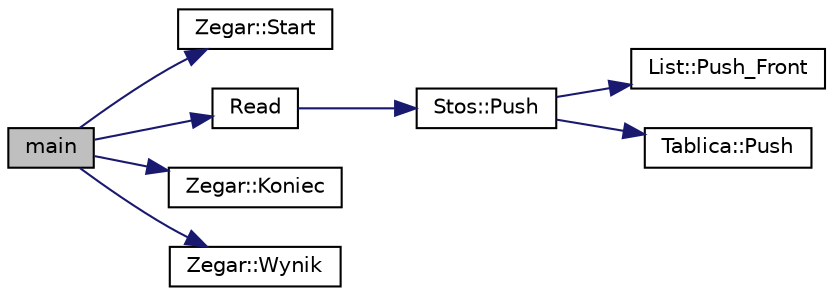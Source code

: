digraph "main"
{
  edge [fontname="Helvetica",fontsize="10",labelfontname="Helvetica",labelfontsize="10"];
  node [fontname="Helvetica",fontsize="10",shape=record];
  rankdir="LR";
  Node1 [label="main",height=0.2,width=0.4,color="black", fillcolor="grey75", style="filled" fontcolor="black"];
  Node1 -> Node2 [color="midnightblue",fontsize="10",style="solid",fontname="Helvetica"];
  Node2 [label="Zegar::Start",height=0.2,width=0.4,color="black", fillcolor="white", style="filled",URL="$class_zegar.html#af747dc3a9d58207618ec877990900b80"];
  Node1 -> Node3 [color="midnightblue",fontsize="10",style="solid",fontname="Helvetica"];
  Node3 [label="Read",height=0.2,width=0.4,color="black", fillcolor="white", style="filled",URL="$plik_8cpp.html#a603d1d2e8cd3619abf4032fbf8cc212d"];
  Node3 -> Node4 [color="midnightblue",fontsize="10",style="solid",fontname="Helvetica"];
  Node4 [label="Stos::Push",height=0.2,width=0.4,color="black", fillcolor="white", style="filled",URL="$class_stos.html#af8c0c485dceb28e986cdc93e933ec365"];
  Node4 -> Node5 [color="midnightblue",fontsize="10",style="solid",fontname="Helvetica"];
  Node5 [label="List::Push_Front",height=0.2,width=0.4,color="black", fillcolor="white", style="filled",URL="$class_list.html#a31fbd443a2454901d82e4baa1732fe62"];
  Node4 -> Node6 [color="midnightblue",fontsize="10",style="solid",fontname="Helvetica"];
  Node6 [label="Tablica::Push",height=0.2,width=0.4,color="black", fillcolor="white", style="filled",URL="$class_tablica.html#ae1af903a66629cd0d522eb9f2fd13116"];
  Node1 -> Node7 [color="midnightblue",fontsize="10",style="solid",fontname="Helvetica"];
  Node7 [label="Zegar::Koniec",height=0.2,width=0.4,color="black", fillcolor="white", style="filled",URL="$class_zegar.html#a8a88ddd1aa0768bfbe37217e32a01da0"];
  Node1 -> Node8 [color="midnightblue",fontsize="10",style="solid",fontname="Helvetica"];
  Node8 [label="Zegar::Wynik",height=0.2,width=0.4,color="black", fillcolor="white", style="filled",URL="$class_zegar.html#a5398289b65c5c6f2fa87fde6d48ab4dd"];
}
